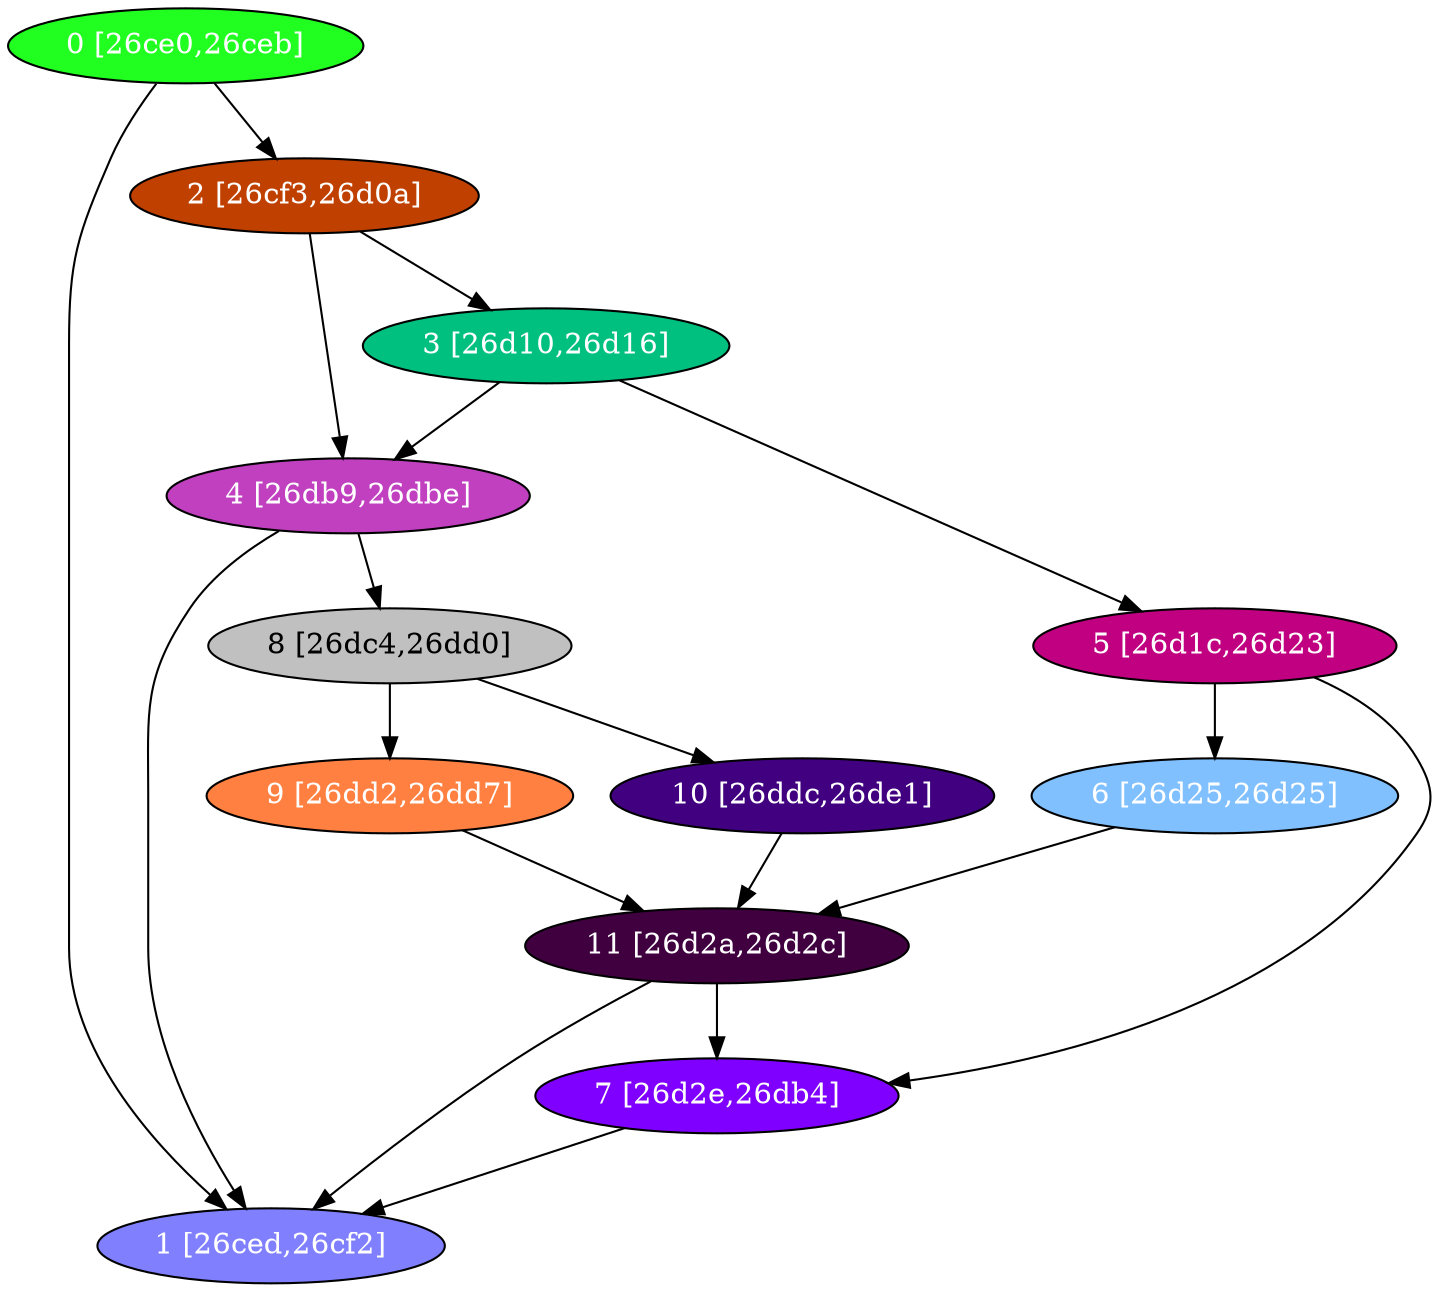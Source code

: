 diGraph libnss3{
	libnss3_0  [style=filled fillcolor="#20FF20" fontcolor="#ffffff" shape=oval label="0 [26ce0,26ceb]"]
	libnss3_1  [style=filled fillcolor="#8080FF" fontcolor="#ffffff" shape=oval label="1 [26ced,26cf2]"]
	libnss3_2  [style=filled fillcolor="#C04000" fontcolor="#ffffff" shape=oval label="2 [26cf3,26d0a]"]
	libnss3_3  [style=filled fillcolor="#00C080" fontcolor="#ffffff" shape=oval label="3 [26d10,26d16]"]
	libnss3_4  [style=filled fillcolor="#C040C0" fontcolor="#ffffff" shape=oval label="4 [26db9,26dbe]"]
	libnss3_5  [style=filled fillcolor="#C00080" fontcolor="#ffffff" shape=oval label="5 [26d1c,26d23]"]
	libnss3_6  [style=filled fillcolor="#80C0FF" fontcolor="#ffffff" shape=oval label="6 [26d25,26d25]"]
	libnss3_7  [style=filled fillcolor="#8000FF" fontcolor="#ffffff" shape=oval label="7 [26d2e,26db4]"]
	libnss3_8  [style=filled fillcolor="#C0C0C0" fontcolor="#000000" shape=oval label="8 [26dc4,26dd0]"]
	libnss3_9  [style=filled fillcolor="#FF8040" fontcolor="#ffffff" shape=oval label="9 [26dd2,26dd7]"]
	libnss3_a  [style=filled fillcolor="#400080" fontcolor="#ffffff" shape=oval label="10 [26ddc,26de1]"]
	libnss3_b  [style=filled fillcolor="#400040" fontcolor="#ffffff" shape=oval label="11 [26d2a,26d2c]"]

	libnss3_0 -> libnss3_1
	libnss3_0 -> libnss3_2
	libnss3_2 -> libnss3_3
	libnss3_2 -> libnss3_4
	libnss3_3 -> libnss3_4
	libnss3_3 -> libnss3_5
	libnss3_4 -> libnss3_1
	libnss3_4 -> libnss3_8
	libnss3_5 -> libnss3_6
	libnss3_5 -> libnss3_7
	libnss3_6 -> libnss3_b
	libnss3_7 -> libnss3_1
	libnss3_8 -> libnss3_9
	libnss3_8 -> libnss3_a
	libnss3_9 -> libnss3_b
	libnss3_a -> libnss3_b
	libnss3_b -> libnss3_1
	libnss3_b -> libnss3_7
}
